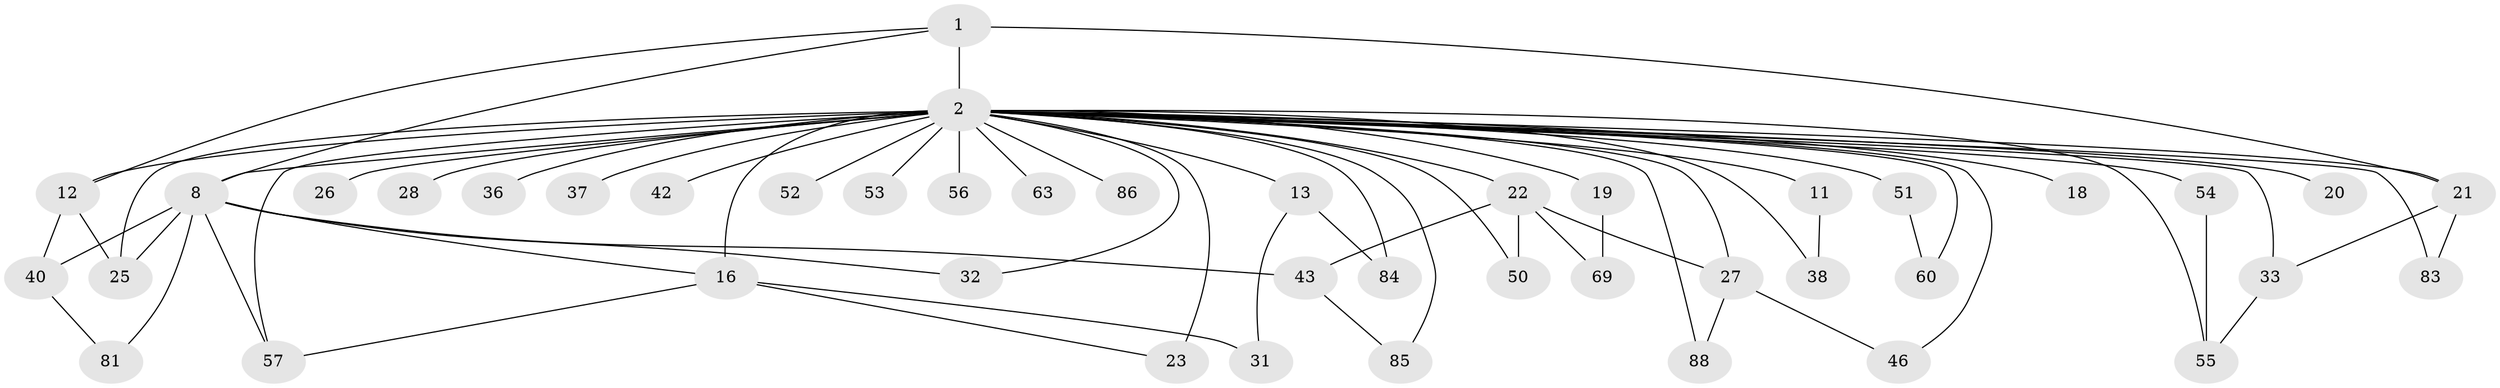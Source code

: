 // original degree distribution, {11: 0.011363636363636364, 15: 0.011363636363636364, 23: 0.011363636363636364, 22: 0.011363636363636364, 20: 0.011363636363636364, 30: 0.011363636363636364, 21: 0.022727272727272728, 16: 0.011363636363636364, 14: 0.011363636363636364, 3: 0.2159090909090909, 5: 0.07954545454545454, 2: 0.5454545454545454, 4: 0.022727272727272728, 6: 0.011363636363636364, 7: 0.011363636363636364}
// Generated by graph-tools (version 1.1) at 2025/13/03/09/25 04:13:47]
// undirected, 44 vertices, 70 edges
graph export_dot {
graph [start="1"]
  node [color=gray90,style=filled];
  1;
  2 [super="+3+65+10+44+4"];
  8 [super="+9+15+41+48"];
  11 [super="+17"];
  12 [super="+74"];
  13 [super="+68+14"];
  16;
  18;
  19;
  20;
  21;
  22 [super="+78+24"];
  23 [super="+61+70"];
  25 [super="+76"];
  26;
  27 [super="+82+77+34"];
  28;
  31;
  32;
  33 [super="+79"];
  36;
  37 [super="+73"];
  38;
  40;
  42 [super="+87"];
  43;
  46;
  50;
  51;
  52;
  53;
  54;
  55;
  56;
  57 [super="+72"];
  60;
  63;
  69;
  81;
  83;
  84;
  85;
  86;
  88;
  1 -- 2 [weight=7];
  1 -- 8 [weight=2];
  1 -- 21;
  1 -- 12;
  2 -- 8 [weight=19];
  2 -- 12 [weight=2];
  2 -- 83;
  2 -- 85;
  2 -- 22 [weight=3];
  2 -- 23 [weight=3];
  2 -- 26 [weight=2];
  2 -- 27 [weight=5];
  2 -- 28 [weight=3];
  2 -- 88;
  2 -- 33;
  2 -- 36 [weight=2];
  2 -- 42 [weight=3];
  2 -- 52 [weight=2];
  2 -- 53 [weight=3];
  2 -- 18 [weight=2];
  2 -- 19 [weight=4];
  2 -- 20 [weight=2];
  2 -- 25;
  2 -- 37 [weight=3];
  2 -- 38;
  2 -- 54 [weight=2];
  2 -- 11 [weight=3];
  2 -- 13 [weight=4];
  2 -- 16;
  2 -- 21 [weight=2];
  2 -- 32;
  2 -- 46;
  2 -- 50;
  2 -- 51 [weight=2];
  2 -- 55;
  2 -- 56 [weight=2];
  2 -- 57;
  2 -- 60;
  2 -- 63;
  2 -- 84;
  2 -- 86;
  8 -- 16;
  8 -- 32;
  8 -- 40;
  8 -- 57;
  8 -- 43;
  8 -- 81;
  8 -- 25;
  11 -- 38;
  12 -- 40;
  12 -- 25;
  13 -- 31;
  13 -- 84;
  16 -- 31;
  16 -- 57;
  16 -- 23;
  19 -- 69;
  21 -- 33;
  21 -- 83;
  22 -- 27;
  22 -- 50;
  22 -- 69;
  22 -- 43;
  27 -- 88;
  27 -- 46;
  33 -- 55;
  40 -- 81;
  43 -- 85;
  51 -- 60;
  54 -- 55;
}

